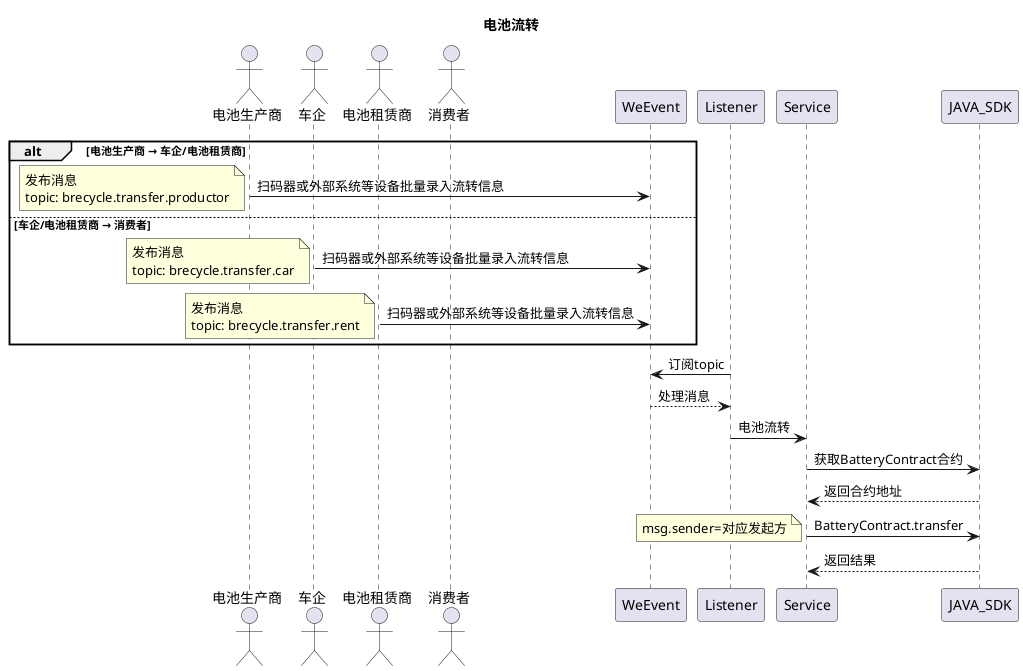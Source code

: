 @startuml
'https://plantuml.com/sequence-diagram

title 电池流转

'actor 原料商
actor 电池生产商
actor 车企
actor 电池租赁商
actor 消费者

alt 电池生产商 → 车企/电池租赁商
    电池生产商 -> WeEvent : 扫码器或外部系统等设备批量录入流转信息
    note left
        发布消息
        topic: brecycle.transfer.productor
    end note
else 车企/电池租赁商 → 消费者
    车企 -> WeEvent : 扫码器或外部系统等设备批量录入流转信息
    note left
        发布消息
        topic: brecycle.transfer.car
    end note
    电池租赁商 -> WeEvent : 扫码器或外部系统等设备批量录入流转信息
    note left
        发布消息
        topic: brecycle.transfer.rent
    end note
end alt


Listener -> WeEvent : 订阅topic
Listener <-- WeEvent : 处理消息
Listener -> Service : 电池流转
Service -> JAVA_SDK : 获取BatteryContract合约
Service <-- JAVA_SDK : 返回合约地址
Service -> JAVA_SDK : BatteryContract.transfer
note left
    msg.sender=对应发起方
end note
Service <-- JAVA_SDK : 返回结果

@enduml
